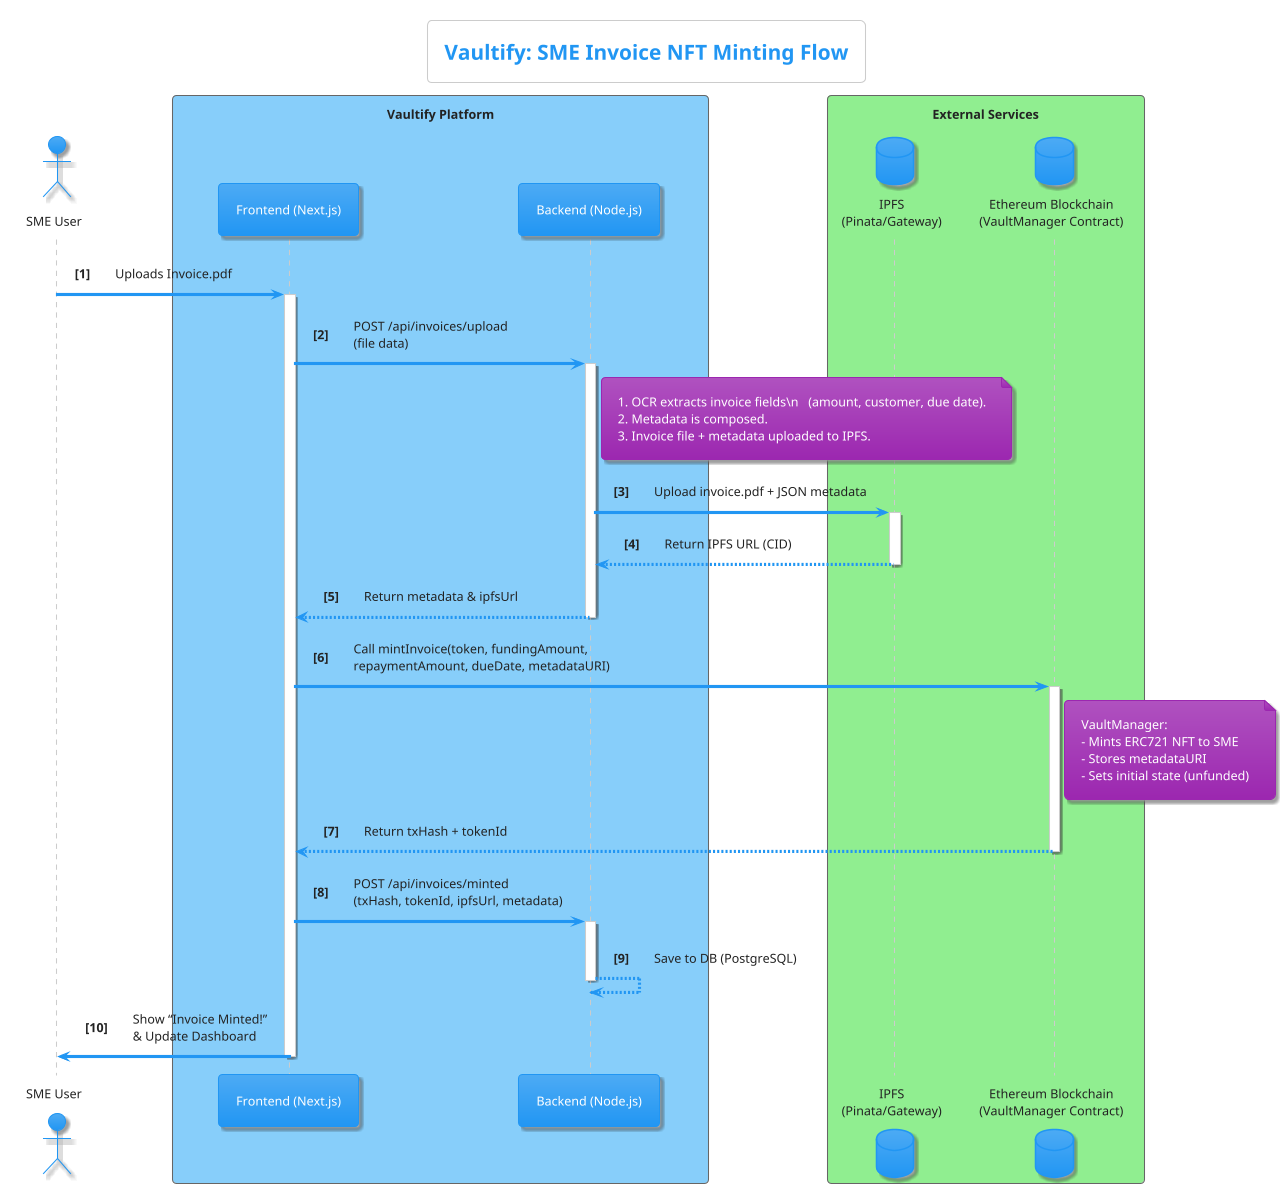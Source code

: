 @startuml
!theme materia

title Vaultify: SME Invoice NFT Minting Flow

autonumber "<b>[0]</b>"

' Define Participants
actor "SME User" as User
box "Vaultify Platform" #LightSkyBlue
    participant "Frontend (Next.js)" as FE
    participant "Backend (Node.js)" as BE
end box
box "External Services" #LightGreen
    database "IPFS\n(Pinata/Gateway)" as IPFS
    database "Ethereum Blockchain\n(VaultManager Contract)" as Chain
end box

' === Main Flow: Invoice Upload and Minting ===

User -> FE: Uploads Invoice.pdf
activate FE

FE -> BE: POST /api/invoices/upload\n(file data)
activate BE
note right of BE
    1. OCR extracts invoice fields\n   (amount, customer, due date).
    2. Metadata is composed.
    3. Invoice file + metadata uploaded to IPFS.
end note

BE -> IPFS: Upload invoice.pdf + JSON metadata
activate IPFS
IPFS --> BE: Return IPFS URL (CID)
deactivate IPFS

BE --> FE: Return metadata & ipfsUrl
deactivate BE

FE -> Chain: Call mintInvoice(token, fundingAmount,\nrepaymentAmount, dueDate, metadataURI)
activate Chain
note right of Chain
    VaultManager:
    - Mints ERC721 NFT to SME
    - Stores metadataURI
    - Sets initial state (unfunded)
end note

Chain --> FE: Return txHash + tokenId
deactivate Chain

FE -> BE: POST /api/invoices/minted\n(txHash, tokenId, ipfsUrl, metadata)
activate BE
BE --> BE: Save to DB (PostgreSQL)
deactivate BE

FE -> User: Show “Invoice Minted!”\n& Update Dashboard
deactivate FE

@enduml
